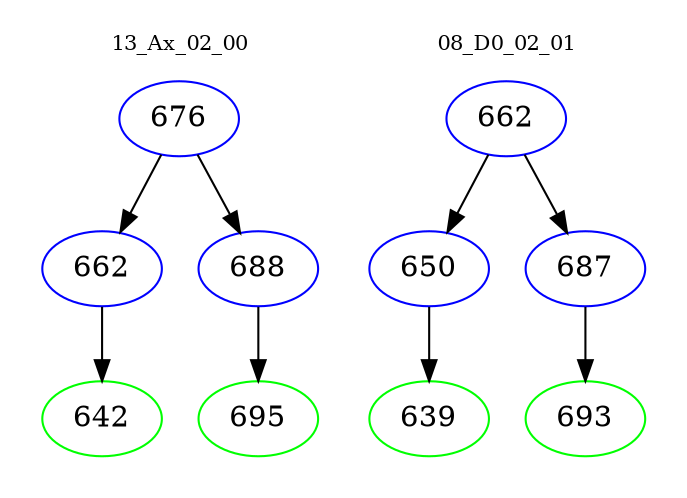 digraph{
subgraph cluster_0 {
color = white
label = "13_Ax_02_00";
fontsize=10;
T0_676 [label="676", color="blue"]
T0_676 -> T0_662 [color="black"]
T0_662 [label="662", color="blue"]
T0_662 -> T0_642 [color="black"]
T0_642 [label="642", color="green"]
T0_676 -> T0_688 [color="black"]
T0_688 [label="688", color="blue"]
T0_688 -> T0_695 [color="black"]
T0_695 [label="695", color="green"]
}
subgraph cluster_1 {
color = white
label = "08_D0_02_01";
fontsize=10;
T1_662 [label="662", color="blue"]
T1_662 -> T1_650 [color="black"]
T1_650 [label="650", color="blue"]
T1_650 -> T1_639 [color="black"]
T1_639 [label="639", color="green"]
T1_662 -> T1_687 [color="black"]
T1_687 [label="687", color="blue"]
T1_687 -> T1_693 [color="black"]
T1_693 [label="693", color="green"]
}
}
